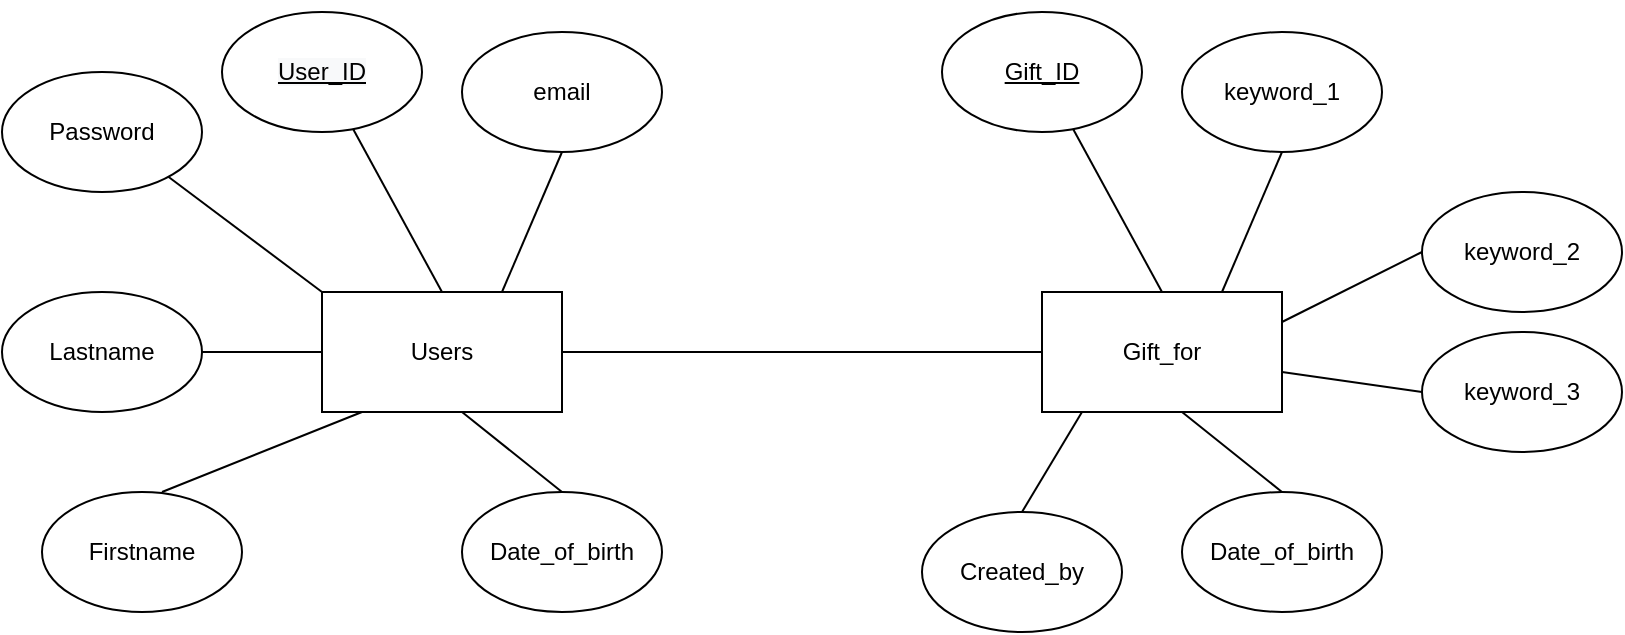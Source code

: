 <mxfile version="16.6.7" type="device"><diagram id="CL2Uaj9qFH2CWrZj9Baf" name="Page-1"><mxGraphModel dx="1038" dy="617" grid="1" gridSize="10" guides="1" tooltips="1" connect="1" arrows="1" fold="1" page="1" pageScale="1" pageWidth="850" pageHeight="1100" math="0" shadow="0"><root><mxCell id="0"/><mxCell id="1" parent="0"/><mxCell id="D0oPVfyZ5Q_sJTMoHB6G-1" value="Users" style="rounded=0;whiteSpace=wrap;html=1;" parent="1" vertex="1"><mxGeometry x="170" y="210" width="120" height="60" as="geometry"/></mxCell><mxCell id="D0oPVfyZ5Q_sJTMoHB6G-3" value="" style="endArrow=none;html=1;rounded=0;" parent="1" target="D0oPVfyZ5Q_sJTMoHB6G-4" edge="1"><mxGeometry width="50" height="50" relative="1" as="geometry"><mxPoint x="230" y="210" as="sourcePoint"/><mxPoint x="200" y="150" as="targetPoint"/></mxGeometry></mxCell><mxCell id="D0oPVfyZ5Q_sJTMoHB6G-4" value="&#10;&#10;&lt;u style=&quot;color: rgb(0, 0, 0); font-family: helvetica; font-size: 12px; font-style: normal; font-weight: 400; letter-spacing: normal; text-align: center; text-indent: 0px; text-transform: none; word-spacing: 0px; background-color: rgb(248, 249, 250);&quot;&gt;User_ID&lt;/u&gt;&#10;&#10;" style="ellipse;whiteSpace=wrap;html=1;" parent="1" vertex="1"><mxGeometry x="120" y="70" width="100" height="60" as="geometry"/></mxCell><mxCell id="D0oPVfyZ5Q_sJTMoHB6G-6" value="Lastname" style="ellipse;whiteSpace=wrap;html=1;" parent="1" vertex="1"><mxGeometry x="10" y="210" width="100" height="60" as="geometry"/></mxCell><mxCell id="D0oPVfyZ5Q_sJTMoHB6G-7" value="" style="endArrow=none;html=1;rounded=0;entryX=1;entryY=0.5;entryDx=0;entryDy=0;exitX=0;exitY=0.5;exitDx=0;exitDy=0;" parent="1" source="D0oPVfyZ5Q_sJTMoHB6G-1" target="D0oPVfyZ5Q_sJTMoHB6G-6" edge="1"><mxGeometry width="50" height="50" relative="1" as="geometry"><mxPoint x="240" y="220" as="sourcePoint"/><mxPoint x="195.552" y="138.512" as="targetPoint"/></mxGeometry></mxCell><mxCell id="D0oPVfyZ5Q_sJTMoHB6G-8" value="" style="endArrow=none;html=1;rounded=0;exitX=0;exitY=0.5;exitDx=0;exitDy=0;" parent="1" edge="1"><mxGeometry width="50" height="50" relative="1" as="geometry"><mxPoint x="190" y="270" as="sourcePoint"/><mxPoint x="90" y="310" as="targetPoint"/></mxGeometry></mxCell><mxCell id="D0oPVfyZ5Q_sJTMoHB6G-9" value="" style="endArrow=none;html=1;rounded=0;entryX=1;entryY=0.5;entryDx=0;entryDy=0;" parent="1" edge="1"><mxGeometry width="50" height="50" relative="1" as="geometry"><mxPoint x="290" y="140" as="sourcePoint"/><mxPoint x="260" y="210" as="targetPoint"/></mxGeometry></mxCell><mxCell id="D0oPVfyZ5Q_sJTMoHB6G-10" value="" style="endArrow=none;html=1;rounded=0;exitX=0;exitY=0.5;exitDx=0;exitDy=0;" parent="1" edge="1"><mxGeometry width="50" height="50" relative="1" as="geometry"><mxPoint x="240" y="270" as="sourcePoint"/><mxPoint x="290" y="310" as="targetPoint"/></mxGeometry></mxCell><mxCell id="D0oPVfyZ5Q_sJTMoHB6G-12" value="Firstname" style="ellipse;whiteSpace=wrap;html=1;" parent="1" vertex="1"><mxGeometry x="30" y="310" width="100" height="60" as="geometry"/></mxCell><mxCell id="D0oPVfyZ5Q_sJTMoHB6G-13" value="Date_of_birth" style="ellipse;whiteSpace=wrap;html=1;" parent="1" vertex="1"><mxGeometry x="240" y="310" width="100" height="60" as="geometry"/></mxCell><mxCell id="D0oPVfyZ5Q_sJTMoHB6G-14" value="email" style="ellipse;whiteSpace=wrap;html=1;" parent="1" vertex="1"><mxGeometry x="240" y="80" width="100" height="60" as="geometry"/></mxCell><mxCell id="D0oPVfyZ5Q_sJTMoHB6G-26" value="Gift_for" style="rounded=0;whiteSpace=wrap;html=1;" parent="1" vertex="1"><mxGeometry x="530" y="210" width="120" height="60" as="geometry"/></mxCell><mxCell id="D0oPVfyZ5Q_sJTMoHB6G-27" value="" style="endArrow=none;html=1;rounded=0;" parent="1" target="D0oPVfyZ5Q_sJTMoHB6G-28" edge="1"><mxGeometry width="50" height="50" relative="1" as="geometry"><mxPoint x="590" y="210" as="sourcePoint"/><mxPoint x="560" y="150" as="targetPoint"/></mxGeometry></mxCell><mxCell id="D0oPVfyZ5Q_sJTMoHB6G-28" value="&lt;font face=&quot;helvetica&quot;&gt;&lt;u&gt;Gift_ID&lt;/u&gt;&lt;/font&gt;" style="ellipse;whiteSpace=wrap;html=1;" parent="1" vertex="1"><mxGeometry x="480" y="70" width="100" height="60" as="geometry"/></mxCell><mxCell id="D0oPVfyZ5Q_sJTMoHB6G-29" value="keyword_3" style="ellipse;whiteSpace=wrap;html=1;" parent="1" vertex="1"><mxGeometry x="720" y="230" width="100" height="60" as="geometry"/></mxCell><mxCell id="D0oPVfyZ5Q_sJTMoHB6G-31" value="" style="endArrow=none;html=1;rounded=0;exitX=0;exitY=0.5;exitDx=0;exitDy=0;entryX=0.5;entryY=0;entryDx=0;entryDy=0;" parent="1" target="D0oPVfyZ5Q_sJTMoHB6G-34" edge="1"><mxGeometry width="50" height="50" relative="1" as="geometry"><mxPoint x="550" y="270" as="sourcePoint"/><mxPoint x="450" y="310" as="targetPoint"/></mxGeometry></mxCell><mxCell id="D0oPVfyZ5Q_sJTMoHB6G-32" value="" style="endArrow=none;html=1;rounded=0;entryX=1;entryY=0.5;entryDx=0;entryDy=0;" parent="1" edge="1"><mxGeometry width="50" height="50" relative="1" as="geometry"><mxPoint x="650" y="140" as="sourcePoint"/><mxPoint x="620" y="210" as="targetPoint"/></mxGeometry></mxCell><mxCell id="D0oPVfyZ5Q_sJTMoHB6G-33" value="" style="endArrow=none;html=1;rounded=0;exitX=0;exitY=0.5;exitDx=0;exitDy=0;" parent="1" edge="1"><mxGeometry width="50" height="50" relative="1" as="geometry"><mxPoint x="600" y="270" as="sourcePoint"/><mxPoint x="650" y="310" as="targetPoint"/></mxGeometry></mxCell><mxCell id="D0oPVfyZ5Q_sJTMoHB6G-34" value="Created_by" style="ellipse;whiteSpace=wrap;html=1;" parent="1" vertex="1"><mxGeometry x="470" y="320" width="100" height="60" as="geometry"/></mxCell><mxCell id="D0oPVfyZ5Q_sJTMoHB6G-35" value="Date_of_birth" style="ellipse;whiteSpace=wrap;html=1;" parent="1" vertex="1"><mxGeometry x="600" y="310" width="100" height="60" as="geometry"/></mxCell><mxCell id="D0oPVfyZ5Q_sJTMoHB6G-36" value="keyword_1" style="ellipse;whiteSpace=wrap;html=1;" parent="1" vertex="1"><mxGeometry x="600" y="80" width="100" height="60" as="geometry"/></mxCell><mxCell id="D0oPVfyZ5Q_sJTMoHB6G-37" value="" style="endArrow=none;html=1;rounded=0;entryX=1;entryY=0.5;entryDx=0;entryDy=0;exitX=0;exitY=0.5;exitDx=0;exitDy=0;" parent="1" source="D0oPVfyZ5Q_sJTMoHB6G-29" edge="1"><mxGeometry width="50" height="50" relative="1" as="geometry"><mxPoint x="680" y="180" as="sourcePoint"/><mxPoint x="650" y="250" as="targetPoint"/></mxGeometry></mxCell><mxCell id="D0oPVfyZ5Q_sJTMoHB6G-38" value="keyword_2" style="ellipse;whiteSpace=wrap;html=1;" parent="1" vertex="1"><mxGeometry x="720" y="160" width="100" height="60" as="geometry"/></mxCell><mxCell id="D0oPVfyZ5Q_sJTMoHB6G-39" value="" style="endArrow=none;html=1;rounded=0;entryX=1;entryY=0.25;entryDx=0;entryDy=0;exitX=0;exitY=0.5;exitDx=0;exitDy=0;" parent="1" source="D0oPVfyZ5Q_sJTMoHB6G-38" target="D0oPVfyZ5Q_sJTMoHB6G-26" edge="1"><mxGeometry width="50" height="50" relative="1" as="geometry"><mxPoint x="680" y="110" as="sourcePoint"/><mxPoint x="650" y="180" as="targetPoint"/></mxGeometry></mxCell><mxCell id="D0oPVfyZ5Q_sJTMoHB6G-40" value="" style="endArrow=none;html=1;rounded=0;exitX=1;exitY=0.5;exitDx=0;exitDy=0;entryX=0;entryY=0.5;entryDx=0;entryDy=0;" parent="1" source="D0oPVfyZ5Q_sJTMoHB6G-1" target="D0oPVfyZ5Q_sJTMoHB6G-26" edge="1"><mxGeometry width="50" height="50" relative="1" as="geometry"><mxPoint x="480" y="290" as="sourcePoint"/><mxPoint x="530" y="240" as="targetPoint"/></mxGeometry></mxCell><mxCell id="_1r_t4H-WIvaKXc2D5lO-1" value="" style="endArrow=none;html=1;rounded=0;" edge="1" parent="1"><mxGeometry width="50" height="50" relative="1" as="geometry"><mxPoint x="170" y="210" as="sourcePoint"/><mxPoint x="90" y="150" as="targetPoint"/></mxGeometry></mxCell><mxCell id="_1r_t4H-WIvaKXc2D5lO-2" value="Password" style="ellipse;whiteSpace=wrap;html=1;" vertex="1" parent="1"><mxGeometry x="10" y="100" width="100" height="60" as="geometry"/></mxCell></root></mxGraphModel></diagram></mxfile>